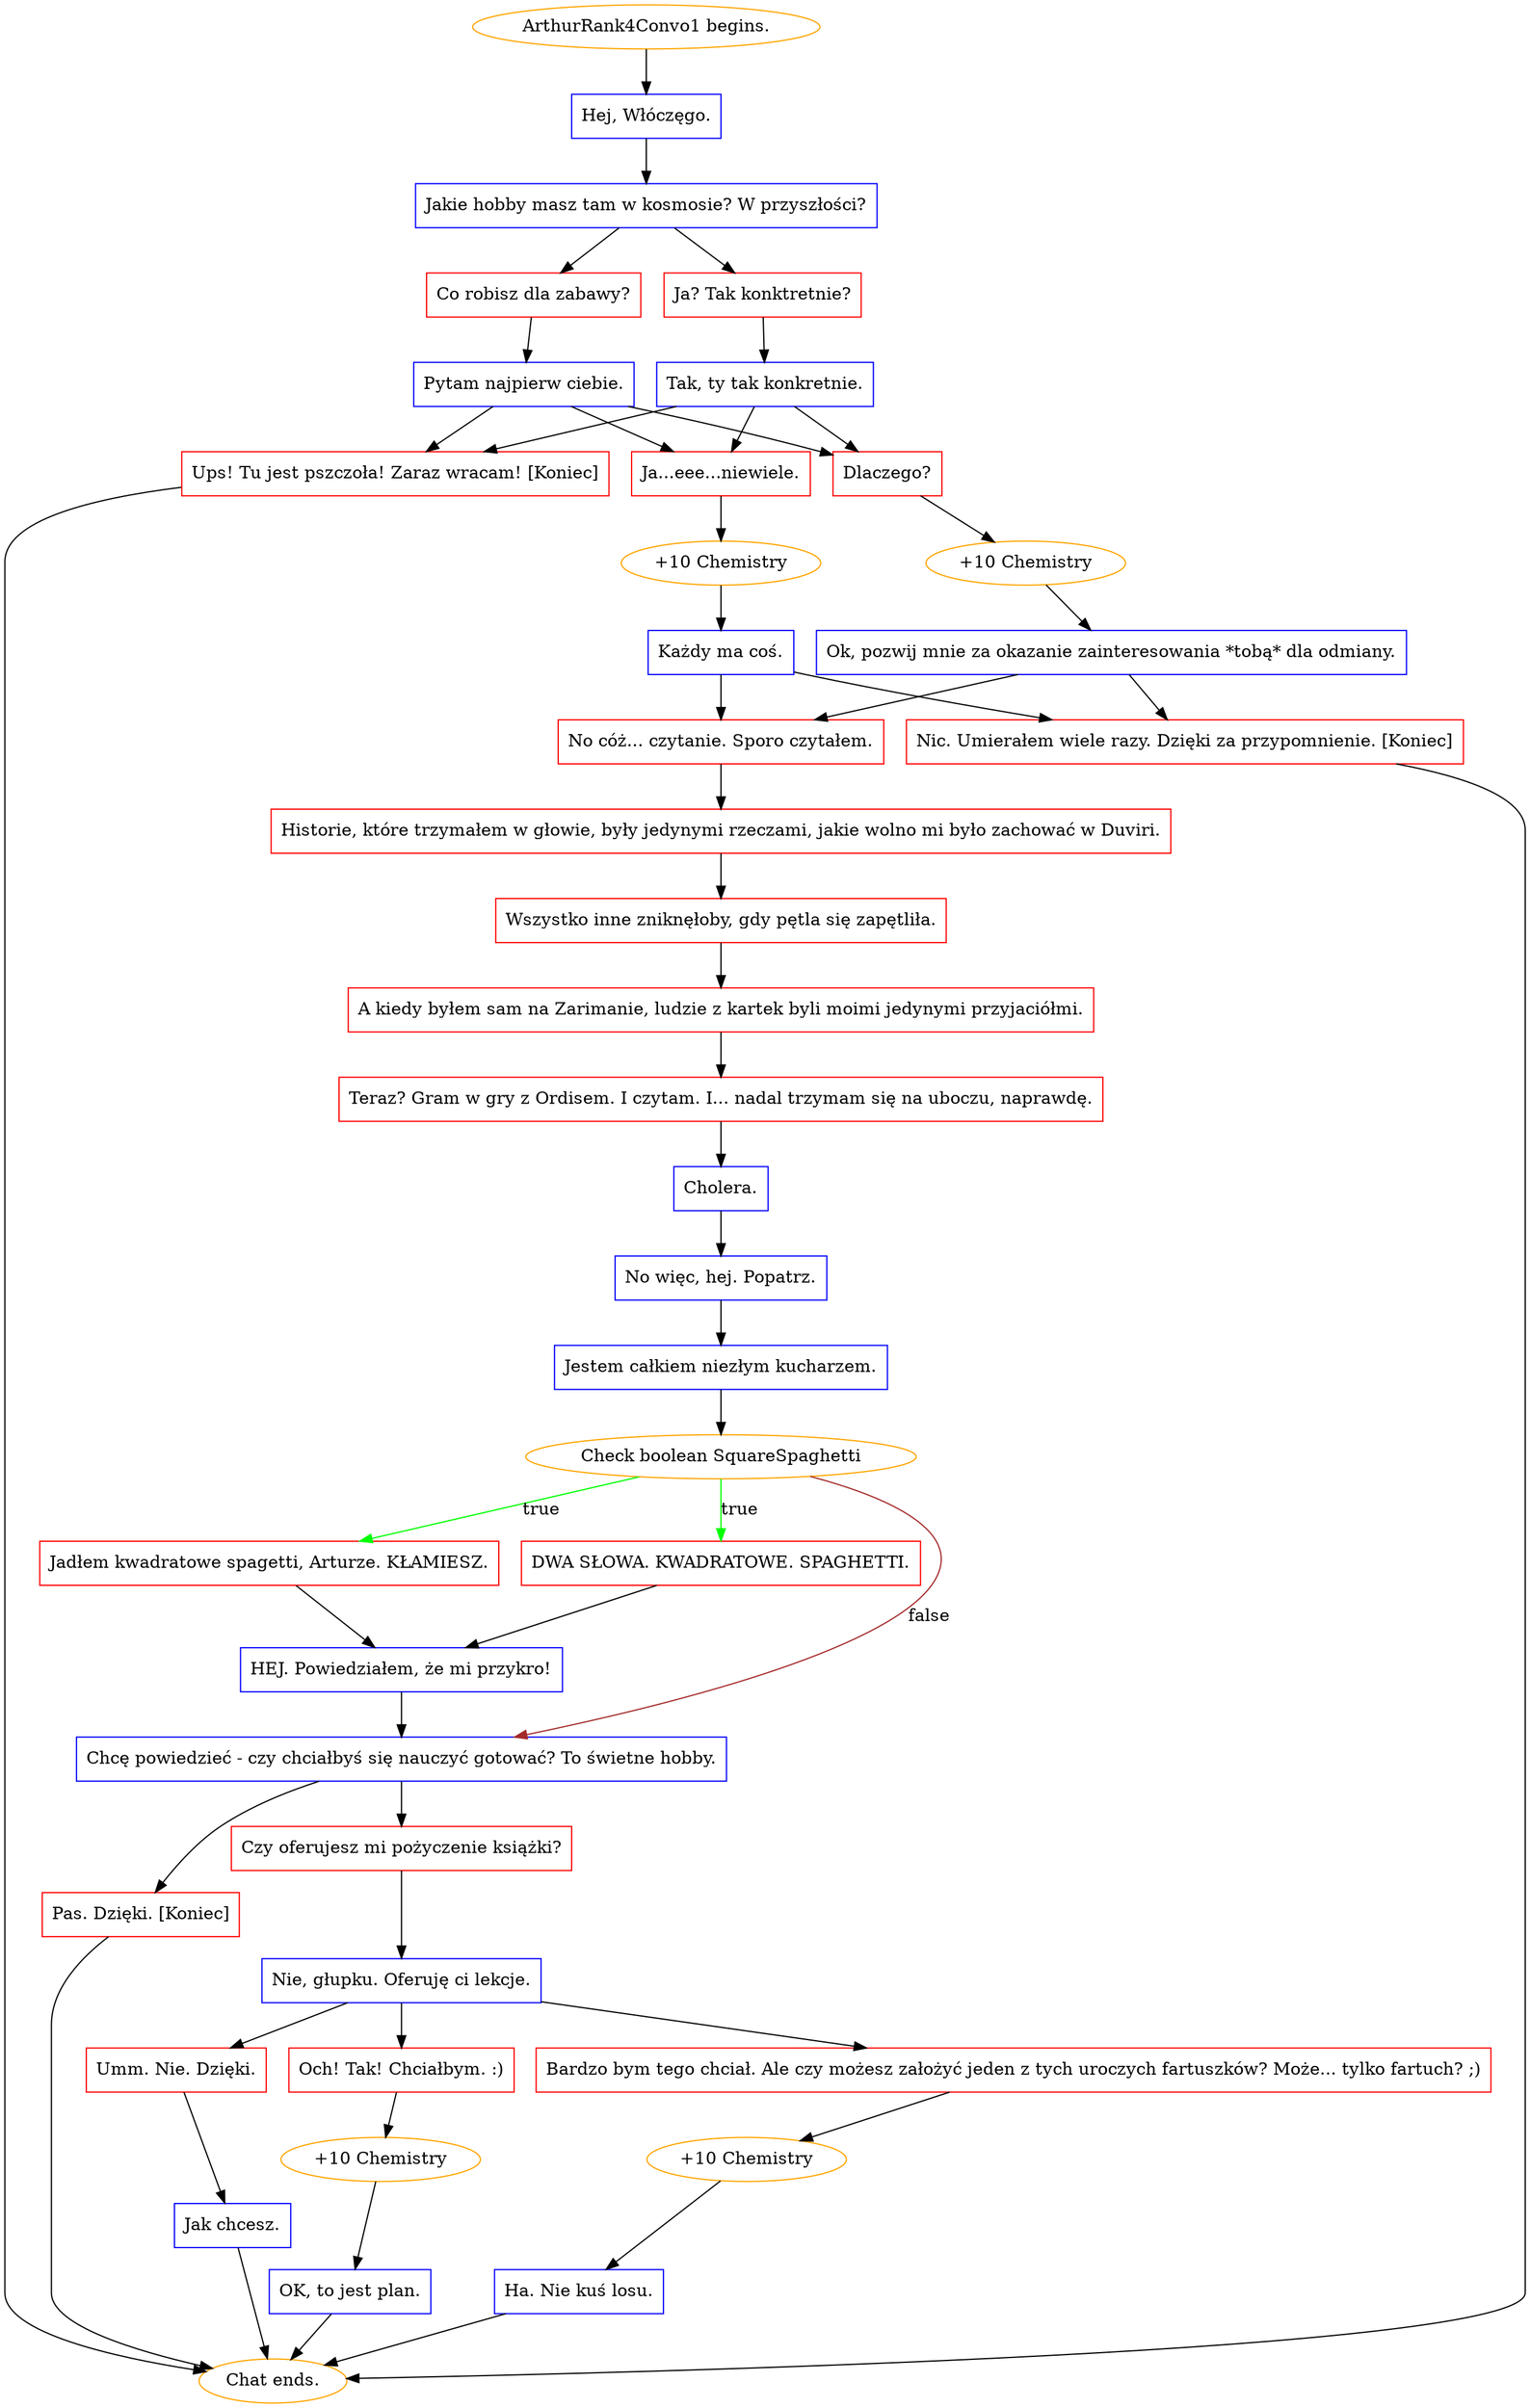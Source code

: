 digraph {
	"ArthurRank4Convo1 begins." [color=orange];
		"ArthurRank4Convo1 begins." -> j226015026;
	j226015026 [label="Hej, Włóczęgo.",shape=box,color=blue];
		j226015026 -> j3169356177;
	j3169356177 [label="Jakie hobby masz tam w kosmosie? W przyszłości?",shape=box,color=blue];
		j3169356177 -> j829892696;
		j3169356177 -> j930045280;
	j829892696 [label="Co robisz dla zabawy?",shape=box,color=red];
		j829892696 -> j1459532388;
	j930045280 [label="Ja? Tak konktretnie?",shape=box,color=red];
		j930045280 -> j599690335;
	j1459532388 [label="Pytam najpierw ciebie.",shape=box,color=blue];
		j1459532388 -> j3909616771;
		j1459532388 -> j3533865229;
		j1459532388 -> j2450013805;
	j599690335 [label="Tak, ty tak konkretnie.",shape=box,color=blue];
		j599690335 -> j3909616771;
		j599690335 -> j3533865229;
		j599690335 -> j2450013805;
	j3909616771 [label="Ja...eee...niewiele.",shape=box,color=red];
		j3909616771 -> j3175869085;
	j3533865229 [label="Dlaczego?",shape=box,color=red];
		j3533865229 -> j805435232;
	j2450013805 [label="Ups! Tu jest pszczoła! Zaraz wracam! [Koniec]",shape=box,color=red];
		j2450013805 -> "Chat ends.";
	j3175869085 [label="+10 Chemistry",color=orange];
		j3175869085 -> j1657545375;
	j805435232 [label="+10 Chemistry",color=orange];
		j805435232 -> j2348299344;
	"Chat ends." [color=orange];
	j1657545375 [label="Każdy ma coś.",shape=box,color=blue];
		j1657545375 -> j3426688093;
		j1657545375 -> j1701568156;
	j2348299344 [label="Ok, pozwij mnie za okazanie zainteresowania *tobą* dla odmiany.",shape=box,color=blue];
		j2348299344 -> j3426688093;
		j2348299344 -> j1701568156;
	j3426688093 [label="Nic. Umierałem wiele razy. Dzięki za przypomnienie. [Koniec]",shape=box,color=red];
		j3426688093 -> "Chat ends.";
	j1701568156 [label="No cóż... czytanie. Sporo czytałem.",shape=box,color=red];
		j1701568156 -> j662028067;
	j662028067 [label="Historie, które trzymałem w głowie, były jedynymi rzeczami, jakie wolno mi było zachować w Duviri.",shape=box,color=red];
		j662028067 -> j3836710131;
	j3836710131 [label="Wszystko inne zniknęłoby, gdy pętla się zapętliła.",shape=box,color=red];
		j3836710131 -> j85870392;
	j85870392 [label="A kiedy byłem sam na Zarimanie, ludzie z kartek byli moimi jedynymi przyjaciółmi.",shape=box,color=red];
		j85870392 -> j3330768490;
	j3330768490 [label="Teraz? Gram w gry z Ordisem. I czytam. I... nadal trzymam się na uboczu, naprawdę.",shape=box,color=red];
		j3330768490 -> j697502470;
	j697502470 [label="Cholera.",shape=box,color=blue];
		j697502470 -> j1765035857;
	j1765035857 [label="No więc, hej. Popatrz.",shape=box,color=blue];
		j1765035857 -> j3646321269;
	j3646321269 [label="Jestem całkiem niezłym kucharzem.",shape=box,color=blue];
		j3646321269 -> j1731381790;
	j1731381790 [label="Check boolean SquareSpaghetti",color=orange];
		j1731381790 -> j1442549193 [label=true,color=green];
		j1731381790 -> j3374426328 [label=true,color=green];
		j1731381790 -> j3007244050 [label=false,color=brown];
	j1442549193 [label="DWA SŁOWA. KWADRATOWE. SPAGHETTI.",shape=box,color=red];
		j1442549193 -> j547773367;
	j3374426328 [label="Jadłem kwadratowe spagetti, Arturze. KŁAMIESZ.",shape=box,color=red];
		j3374426328 -> j547773367;
	j3007244050 [label="Chcę powiedzieć - czy chciałbyś się nauczyć gotować? To świetne hobby.",shape=box,color=blue];
		j3007244050 -> j3165437006;
		j3007244050 -> j98500259;
	j547773367 [label="HEJ. Powiedziałem, że mi przykro!",shape=box,color=blue];
		j547773367 -> j3007244050;
	j3165437006 [label="Czy oferujesz mi pożyczenie książki?",shape=box,color=red];
		j3165437006 -> j294929661;
	j98500259 [label="Pas. Dzięki. [Koniec]",shape=box,color=red];
		j98500259 -> "Chat ends.";
	j294929661 [label="Nie, głupku. Oferuję ci lekcje.",shape=box,color=blue];
		j294929661 -> j2395094675;
		j294929661 -> j1691752911;
		j294929661 -> j1131921905;
	j2395094675 [label="Och! Tak! Chciałbym. :)",shape=box,color=red];
		j2395094675 -> j862458452;
	j1691752911 [label="Umm. Nie. Dzięki.",shape=box,color=red];
		j1691752911 -> j1116816068;
	j1131921905 [label="Bardzo bym tego chciał. Ale czy możesz założyć jeden z tych uroczych fartuszków? Może... tylko fartuch? ;)",shape=box,color=red];
		j1131921905 -> j29745998;
	j862458452 [label="+10 Chemistry",color=orange];
		j862458452 -> j576523453;
	j1116816068 [label="Jak chcesz.",shape=box,color=blue];
		j1116816068 -> "Chat ends.";
	j29745998 [label="+10 Chemistry",color=orange];
		j29745998 -> j2253816542;
	j576523453 [label="OK, to jest plan.",shape=box,color=blue];
		j576523453 -> "Chat ends.";
	j2253816542 [label="Ha. Nie kuś losu.",shape=box,color=blue];
		j2253816542 -> "Chat ends.";
}